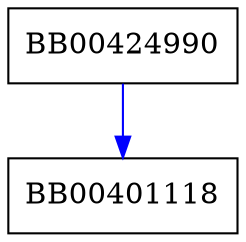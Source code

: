digraph mac_cmp {
  node [shape="box"];
  graph [splines=ortho];
  BB00424990 -> BB00401118 [color="blue"];
}
